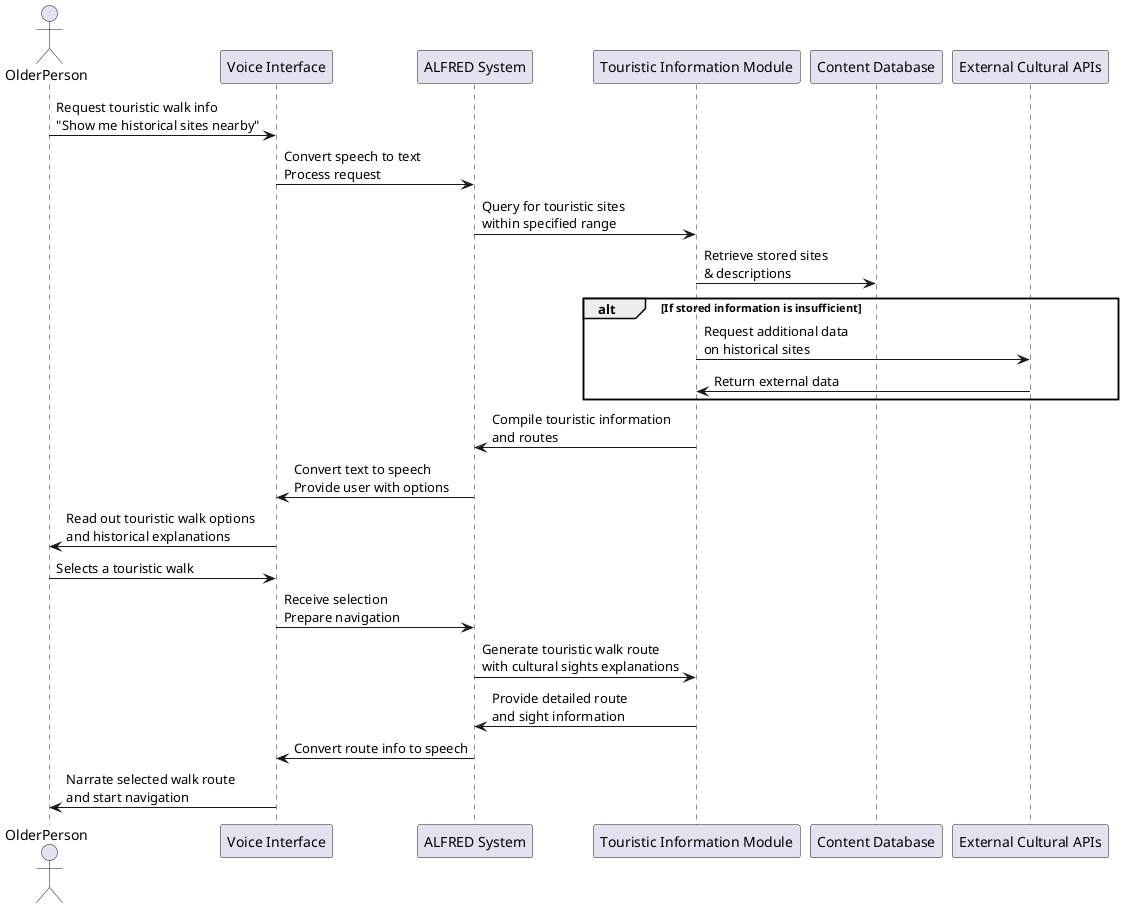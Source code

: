 @startuml

actor OlderPerson as user
participant "Voice Interface" as VI
participant "ALFRED System" as AS
participant "Touristic Information Module" as TIM
participant "Content Database" as CDB
participant "External Cultural APIs" as ECA

user -> VI : Request touristic walk info\n"Show me historical sites nearby"
VI -> AS : Convert speech to text\nProcess request
AS -> TIM : Query for touristic sites\nwithin specified range
TIM -> CDB : Retrieve stored sites\n& descriptions
alt If stored information is insufficient
    TIM -> ECA : Request additional data\non historical sites
    ECA -> TIM : Return external data
end
TIM -> AS : Compile touristic information\nand routes
AS -> VI : Convert text to speech\nProvide user with options
VI -> user : Read out touristic walk options\nand historical explanations

user -> VI : Selects a touristic walk
VI -> AS : Receive selection\nPrepare navigation
AS -> TIM : Generate touristic walk route\nwith cultural sights explanations
TIM -> AS : Provide detailed route\nand sight information
AS -> VI : Convert route info to speech
VI -> user : Narrate selected walk route\nand start navigation

@enduml